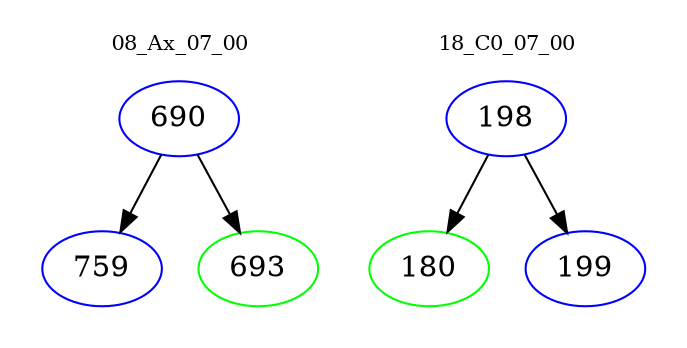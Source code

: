 digraph{
subgraph cluster_0 {
color = white
label = "08_Ax_07_00";
fontsize=10;
T0_690 [label="690", color="blue"]
T0_690 -> T0_759 [color="black"]
T0_759 [label="759", color="blue"]
T0_690 -> T0_693 [color="black"]
T0_693 [label="693", color="green"]
}
subgraph cluster_1 {
color = white
label = "18_C0_07_00";
fontsize=10;
T1_198 [label="198", color="blue"]
T1_198 -> T1_180 [color="black"]
T1_180 [label="180", color="green"]
T1_198 -> T1_199 [color="black"]
T1_199 [label="199", color="blue"]
}
}
